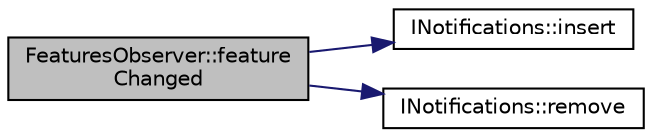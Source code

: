 digraph "FeaturesObserver::featureChanged"
{
 // LATEX_PDF_SIZE
  edge [fontname="Helvetica",fontsize="10",labelfontname="Helvetica",labelfontsize="10"];
  node [fontname="Helvetica",fontsize="10",shape=record];
  rankdir="LR";
  Node1 [label="FeaturesObserver::feature\lChanged",height=0.2,width=0.4,color="black", fillcolor="grey75", style="filled", fontcolor="black",tooltip=" "];
  Node1 -> Node2 [color="midnightblue",fontsize="10",style="solid",fontname="Helvetica"];
  Node2 [label="INotifications::insert",height=0.2,width=0.4,color="black", fillcolor="white", style="filled",URL="$class_i_notifications.html#aee1f215ea853adec5646504bf5674f05",tooltip=" "];
  Node1 -> Node3 [color="midnightblue",fontsize="10",style="solid",fontname="Helvetica"];
  Node3 [label="INotifications::remove",height=0.2,width=0.4,color="black", fillcolor="white", style="filled",URL="$class_i_notifications.html#a7117b55e847247f9bc8f700a3a60e4ac",tooltip=" "];
}
